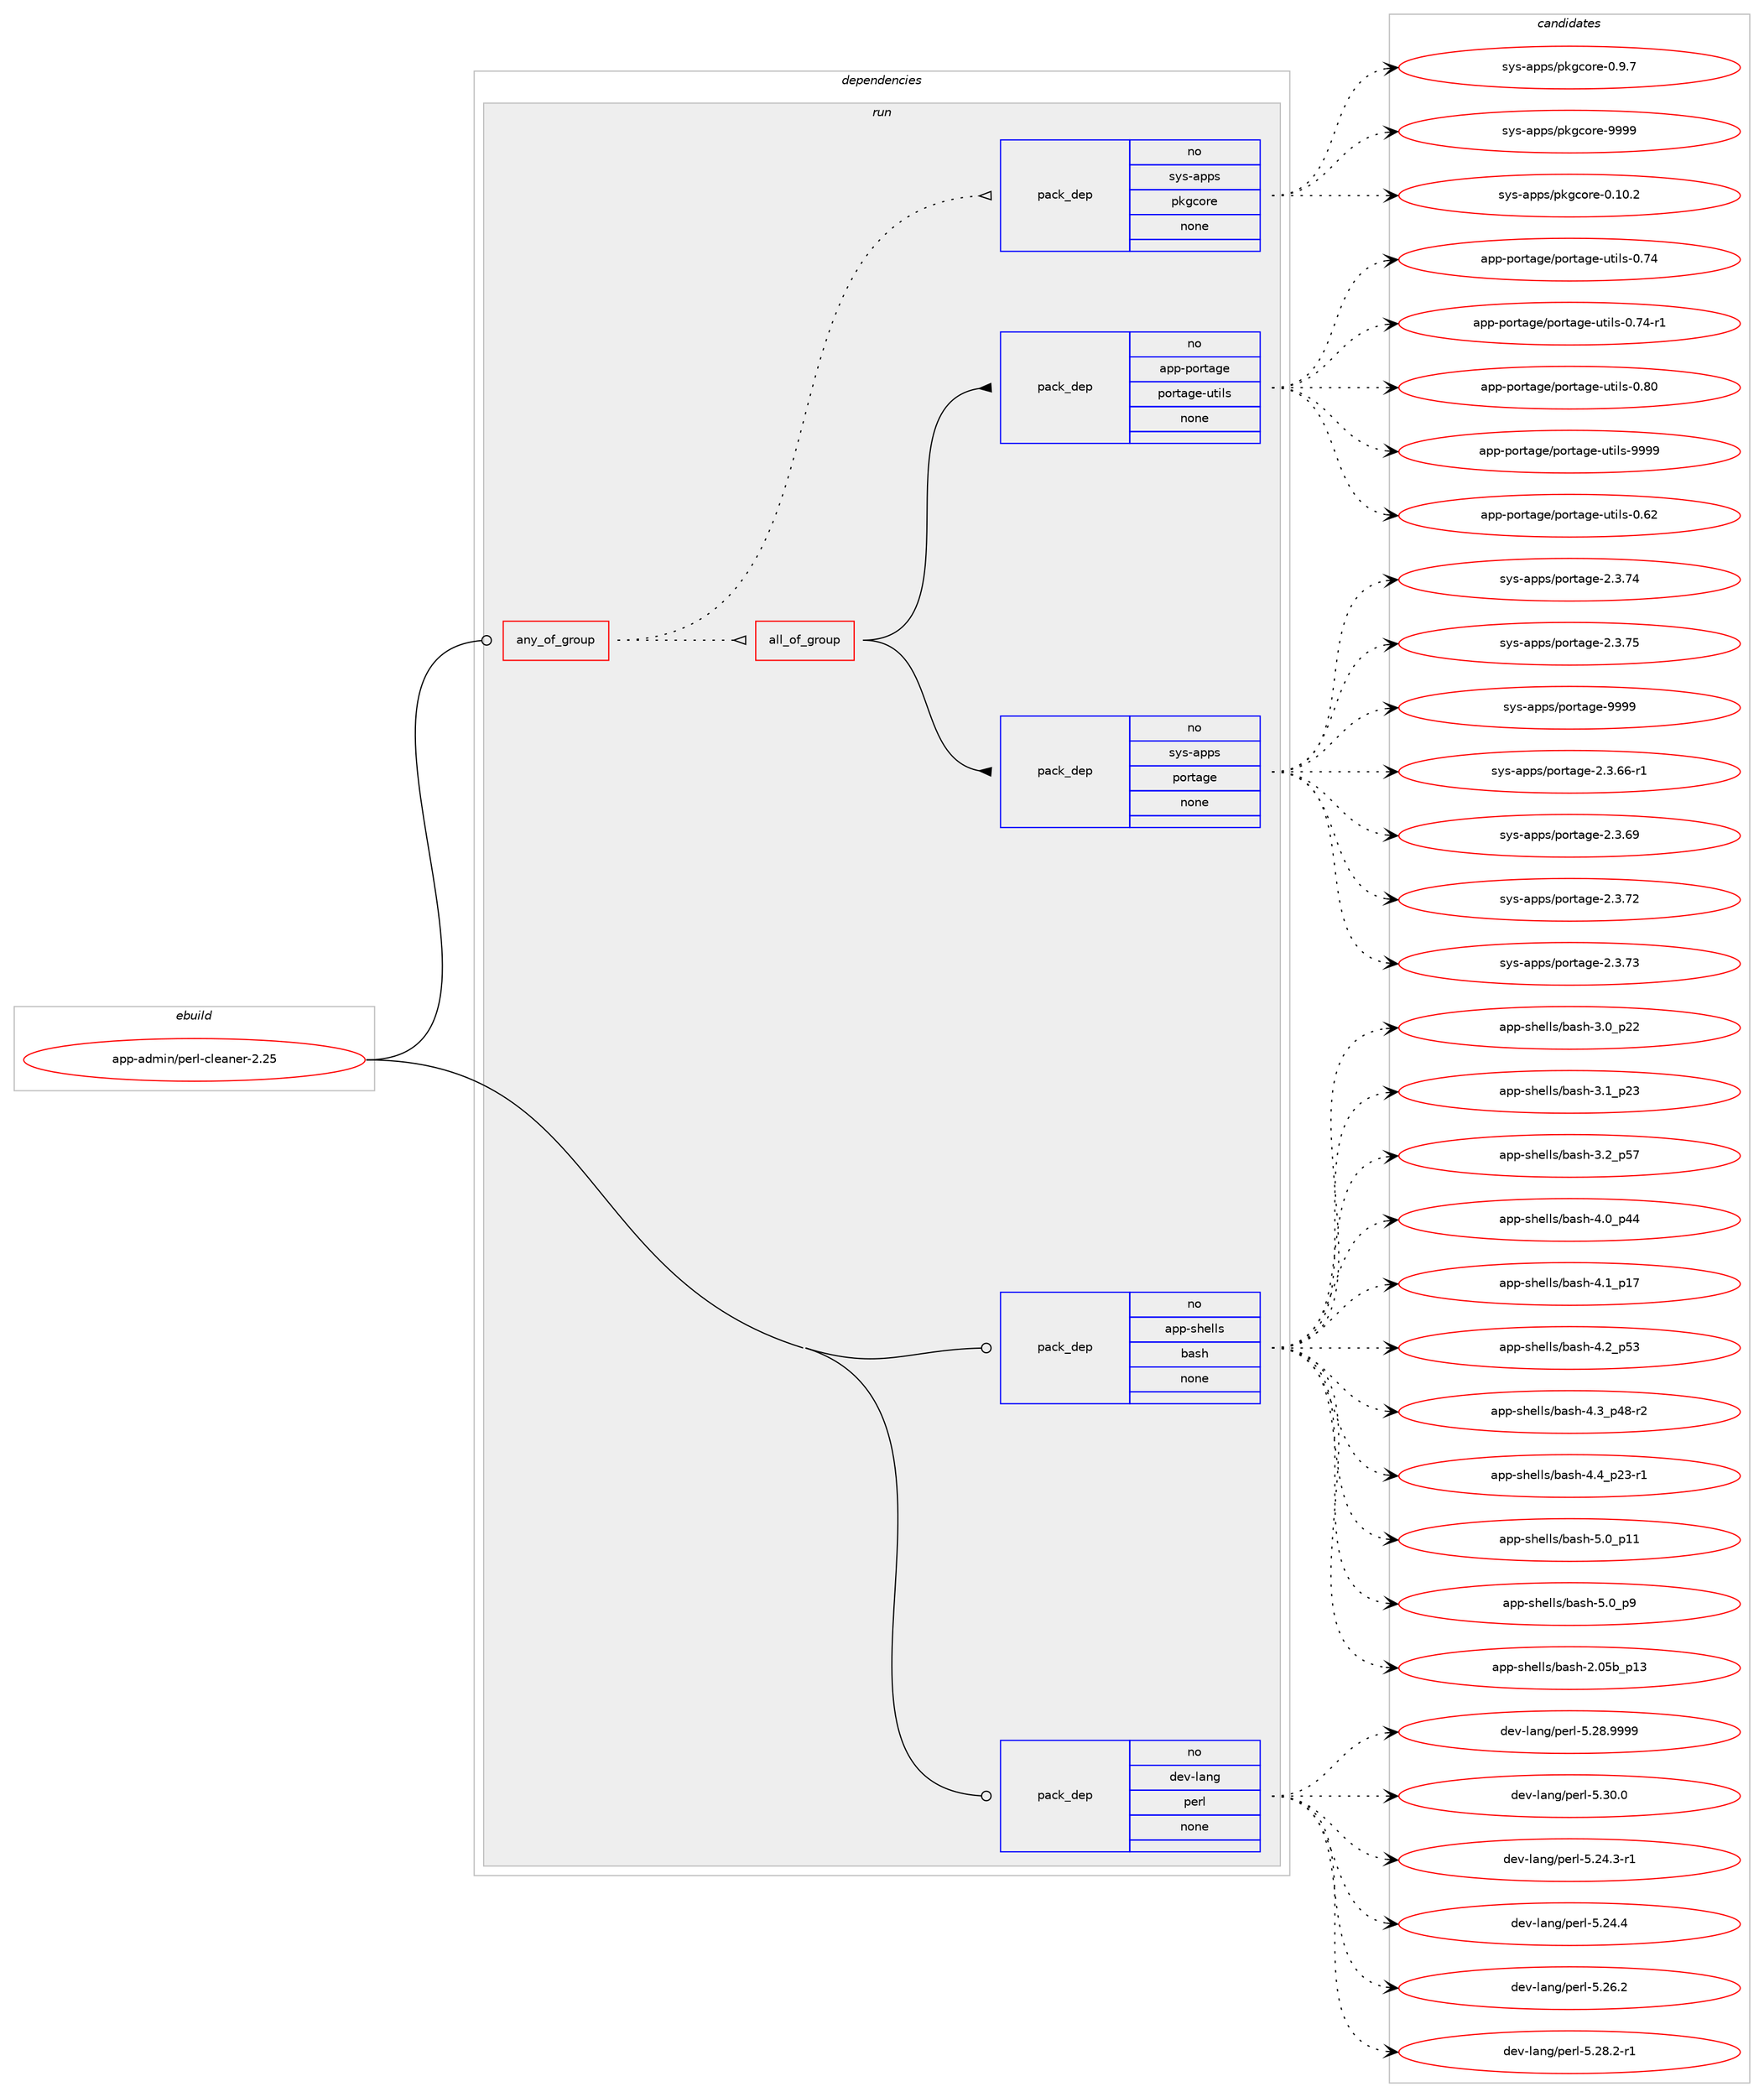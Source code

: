 digraph prolog {

# *************
# Graph options
# *************

newrank=true;
concentrate=true;
compound=true;
graph [rankdir=LR,fontname=Helvetica,fontsize=10,ranksep=1.5];#, ranksep=2.5, nodesep=0.2];
edge  [arrowhead=vee];
node  [fontname=Helvetica,fontsize=10];

# **********
# The ebuild
# **********

subgraph cluster_leftcol {
color=gray;
rank=same;
label=<<i>ebuild</i>>;
id [label="app-admin/perl-cleaner-2.25", color=red, width=4, href="../app-admin/perl-cleaner-2.25.svg"];
}

# ****************
# The dependencies
# ****************

subgraph cluster_midcol {
color=gray;
label=<<i>dependencies</i>>;
subgraph cluster_compile {
fillcolor="#eeeeee";
style=filled;
label=<<i>compile</i>>;
}
subgraph cluster_compileandrun {
fillcolor="#eeeeee";
style=filled;
label=<<i>compile and run</i>>;
}
subgraph cluster_run {
fillcolor="#eeeeee";
style=filled;
label=<<i>run</i>>;
subgraph any2 {
dependency138 [label=<<TABLE BORDER="0" CELLBORDER="1" CELLSPACING="0" CELLPADDING="4"><TR><TD CELLPADDING="10">any_of_group</TD></TR></TABLE>>, shape=none, color=red];subgraph all1 {
dependency139 [label=<<TABLE BORDER="0" CELLBORDER="1" CELLSPACING="0" CELLPADDING="4"><TR><TD CELLPADDING="10">all_of_group</TD></TR></TABLE>>, shape=none, color=red];subgraph pack134 {
dependency140 [label=<<TABLE BORDER="0" CELLBORDER="1" CELLSPACING="0" CELLPADDING="4" WIDTH="220"><TR><TD ROWSPAN="6" CELLPADDING="30">pack_dep</TD></TR><TR><TD WIDTH="110">no</TD></TR><TR><TD>sys-apps</TD></TR><TR><TD>portage</TD></TR><TR><TD>none</TD></TR><TR><TD></TD></TR></TABLE>>, shape=none, color=blue];
}
dependency139:e -> dependency140:w [weight=20,style="solid",arrowhead="inv"];
subgraph pack135 {
dependency141 [label=<<TABLE BORDER="0" CELLBORDER="1" CELLSPACING="0" CELLPADDING="4" WIDTH="220"><TR><TD ROWSPAN="6" CELLPADDING="30">pack_dep</TD></TR><TR><TD WIDTH="110">no</TD></TR><TR><TD>app-portage</TD></TR><TR><TD>portage-utils</TD></TR><TR><TD>none</TD></TR><TR><TD></TD></TR></TABLE>>, shape=none, color=blue];
}
dependency139:e -> dependency141:w [weight=20,style="solid",arrowhead="inv"];
}
dependency138:e -> dependency139:w [weight=20,style="dotted",arrowhead="oinv"];
subgraph pack136 {
dependency142 [label=<<TABLE BORDER="0" CELLBORDER="1" CELLSPACING="0" CELLPADDING="4" WIDTH="220"><TR><TD ROWSPAN="6" CELLPADDING="30">pack_dep</TD></TR><TR><TD WIDTH="110">no</TD></TR><TR><TD>sys-apps</TD></TR><TR><TD>pkgcore</TD></TR><TR><TD>none</TD></TR><TR><TD></TD></TR></TABLE>>, shape=none, color=blue];
}
dependency138:e -> dependency142:w [weight=20,style="dotted",arrowhead="oinv"];
}
id:e -> dependency138:w [weight=20,style="solid",arrowhead="odot"];
subgraph pack137 {
dependency143 [label=<<TABLE BORDER="0" CELLBORDER="1" CELLSPACING="0" CELLPADDING="4" WIDTH="220"><TR><TD ROWSPAN="6" CELLPADDING="30">pack_dep</TD></TR><TR><TD WIDTH="110">no</TD></TR><TR><TD>app-shells</TD></TR><TR><TD>bash</TD></TR><TR><TD>none</TD></TR><TR><TD></TD></TR></TABLE>>, shape=none, color=blue];
}
id:e -> dependency143:w [weight=20,style="solid",arrowhead="odot"];
subgraph pack138 {
dependency144 [label=<<TABLE BORDER="0" CELLBORDER="1" CELLSPACING="0" CELLPADDING="4" WIDTH="220"><TR><TD ROWSPAN="6" CELLPADDING="30">pack_dep</TD></TR><TR><TD WIDTH="110">no</TD></TR><TR><TD>dev-lang</TD></TR><TR><TD>perl</TD></TR><TR><TD>none</TD></TR><TR><TD></TD></TR></TABLE>>, shape=none, color=blue];
}
id:e -> dependency144:w [weight=20,style="solid",arrowhead="odot"];
}
}

# **************
# The candidates
# **************

subgraph cluster_choices {
rank=same;
color=gray;
label=<<i>candidates</i>>;

subgraph choice134 {
color=black;
nodesep=1;
choice11512111545971121121154711211111411697103101455046514654544511449 [label="sys-apps/portage-2.3.66-r1", color=red, width=4,href="../sys-apps/portage-2.3.66-r1.svg"];
choice1151211154597112112115471121111141169710310145504651465457 [label="sys-apps/portage-2.3.69", color=red, width=4,href="../sys-apps/portage-2.3.69.svg"];
choice1151211154597112112115471121111141169710310145504651465550 [label="sys-apps/portage-2.3.72", color=red, width=4,href="../sys-apps/portage-2.3.72.svg"];
choice1151211154597112112115471121111141169710310145504651465551 [label="sys-apps/portage-2.3.73", color=red, width=4,href="../sys-apps/portage-2.3.73.svg"];
choice1151211154597112112115471121111141169710310145504651465552 [label="sys-apps/portage-2.3.74", color=red, width=4,href="../sys-apps/portage-2.3.74.svg"];
choice1151211154597112112115471121111141169710310145504651465553 [label="sys-apps/portage-2.3.75", color=red, width=4,href="../sys-apps/portage-2.3.75.svg"];
choice115121115459711211211547112111114116971031014557575757 [label="sys-apps/portage-9999", color=red, width=4,href="../sys-apps/portage-9999.svg"];
dependency140:e -> choice11512111545971121121154711211111411697103101455046514654544511449:w [style=dotted,weight="100"];
dependency140:e -> choice1151211154597112112115471121111141169710310145504651465457:w [style=dotted,weight="100"];
dependency140:e -> choice1151211154597112112115471121111141169710310145504651465550:w [style=dotted,weight="100"];
dependency140:e -> choice1151211154597112112115471121111141169710310145504651465551:w [style=dotted,weight="100"];
dependency140:e -> choice1151211154597112112115471121111141169710310145504651465552:w [style=dotted,weight="100"];
dependency140:e -> choice1151211154597112112115471121111141169710310145504651465553:w [style=dotted,weight="100"];
dependency140:e -> choice115121115459711211211547112111114116971031014557575757:w [style=dotted,weight="100"];
}
subgraph choice135 {
color=black;
nodesep=1;
choice9711211245112111114116971031014711211111411697103101451171161051081154548465450 [label="app-portage/portage-utils-0.62", color=red, width=4,href="../app-portage/portage-utils-0.62.svg"];
choice9711211245112111114116971031014711211111411697103101451171161051081154548465552 [label="app-portage/portage-utils-0.74", color=red, width=4,href="../app-portage/portage-utils-0.74.svg"];
choice97112112451121111141169710310147112111114116971031014511711610510811545484655524511449 [label="app-portage/portage-utils-0.74-r1", color=red, width=4,href="../app-portage/portage-utils-0.74-r1.svg"];
choice9711211245112111114116971031014711211111411697103101451171161051081154548465648 [label="app-portage/portage-utils-0.80", color=red, width=4,href="../app-portage/portage-utils-0.80.svg"];
choice9711211245112111114116971031014711211111411697103101451171161051081154557575757 [label="app-portage/portage-utils-9999", color=red, width=4,href="../app-portage/portage-utils-9999.svg"];
dependency141:e -> choice9711211245112111114116971031014711211111411697103101451171161051081154548465450:w [style=dotted,weight="100"];
dependency141:e -> choice9711211245112111114116971031014711211111411697103101451171161051081154548465552:w [style=dotted,weight="100"];
dependency141:e -> choice97112112451121111141169710310147112111114116971031014511711610510811545484655524511449:w [style=dotted,weight="100"];
dependency141:e -> choice9711211245112111114116971031014711211111411697103101451171161051081154548465648:w [style=dotted,weight="100"];
dependency141:e -> choice9711211245112111114116971031014711211111411697103101451171161051081154557575757:w [style=dotted,weight="100"];
}
subgraph choice136 {
color=black;
nodesep=1;
choice1151211154597112112115471121071039911111410145484649484650 [label="sys-apps/pkgcore-0.10.2", color=red, width=4,href="../sys-apps/pkgcore-0.10.2.svg"];
choice11512111545971121121154711210710399111114101454846574655 [label="sys-apps/pkgcore-0.9.7", color=red, width=4,href="../sys-apps/pkgcore-0.9.7.svg"];
choice115121115459711211211547112107103991111141014557575757 [label="sys-apps/pkgcore-9999", color=red, width=4,href="../sys-apps/pkgcore-9999.svg"];
dependency142:e -> choice1151211154597112112115471121071039911111410145484649484650:w [style=dotted,weight="100"];
dependency142:e -> choice11512111545971121121154711210710399111114101454846574655:w [style=dotted,weight="100"];
dependency142:e -> choice115121115459711211211547112107103991111141014557575757:w [style=dotted,weight="100"];
}
subgraph choice137 {
color=black;
nodesep=1;
choice9711211245115104101108108115479897115104455046485398951124951 [label="app-shells/bash-2.05b_p13", color=red, width=4,href="../app-shells/bash-2.05b_p13.svg"];
choice971121124511510410110810811547989711510445514648951125050 [label="app-shells/bash-3.0_p22", color=red, width=4,href="../app-shells/bash-3.0_p22.svg"];
choice971121124511510410110810811547989711510445514649951125051 [label="app-shells/bash-3.1_p23", color=red, width=4,href="../app-shells/bash-3.1_p23.svg"];
choice971121124511510410110810811547989711510445514650951125355 [label="app-shells/bash-3.2_p57", color=red, width=4,href="../app-shells/bash-3.2_p57.svg"];
choice971121124511510410110810811547989711510445524648951125252 [label="app-shells/bash-4.0_p44", color=red, width=4,href="../app-shells/bash-4.0_p44.svg"];
choice971121124511510410110810811547989711510445524649951124955 [label="app-shells/bash-4.1_p17", color=red, width=4,href="../app-shells/bash-4.1_p17.svg"];
choice971121124511510410110810811547989711510445524650951125351 [label="app-shells/bash-4.2_p53", color=red, width=4,href="../app-shells/bash-4.2_p53.svg"];
choice9711211245115104101108108115479897115104455246519511252564511450 [label="app-shells/bash-4.3_p48-r2", color=red, width=4,href="../app-shells/bash-4.3_p48-r2.svg"];
choice9711211245115104101108108115479897115104455246529511250514511449 [label="app-shells/bash-4.4_p23-r1", color=red, width=4,href="../app-shells/bash-4.4_p23-r1.svg"];
choice971121124511510410110810811547989711510445534648951124949 [label="app-shells/bash-5.0_p11", color=red, width=4,href="../app-shells/bash-5.0_p11.svg"];
choice9711211245115104101108108115479897115104455346489511257 [label="app-shells/bash-5.0_p9", color=red, width=4,href="../app-shells/bash-5.0_p9.svg"];
dependency143:e -> choice9711211245115104101108108115479897115104455046485398951124951:w [style=dotted,weight="100"];
dependency143:e -> choice971121124511510410110810811547989711510445514648951125050:w [style=dotted,weight="100"];
dependency143:e -> choice971121124511510410110810811547989711510445514649951125051:w [style=dotted,weight="100"];
dependency143:e -> choice971121124511510410110810811547989711510445514650951125355:w [style=dotted,weight="100"];
dependency143:e -> choice971121124511510410110810811547989711510445524648951125252:w [style=dotted,weight="100"];
dependency143:e -> choice971121124511510410110810811547989711510445524649951124955:w [style=dotted,weight="100"];
dependency143:e -> choice971121124511510410110810811547989711510445524650951125351:w [style=dotted,weight="100"];
dependency143:e -> choice9711211245115104101108108115479897115104455246519511252564511450:w [style=dotted,weight="100"];
dependency143:e -> choice9711211245115104101108108115479897115104455246529511250514511449:w [style=dotted,weight="100"];
dependency143:e -> choice971121124511510410110810811547989711510445534648951124949:w [style=dotted,weight="100"];
dependency143:e -> choice9711211245115104101108108115479897115104455346489511257:w [style=dotted,weight="100"];
}
subgraph choice138 {
color=black;
nodesep=1;
choice100101118451089711010347112101114108455346505246514511449 [label="dev-lang/perl-5.24.3-r1", color=red, width=4,href="../dev-lang/perl-5.24.3-r1.svg"];
choice10010111845108971101034711210111410845534650524652 [label="dev-lang/perl-5.24.4", color=red, width=4,href="../dev-lang/perl-5.24.4.svg"];
choice10010111845108971101034711210111410845534650544650 [label="dev-lang/perl-5.26.2", color=red, width=4,href="../dev-lang/perl-5.26.2.svg"];
choice100101118451089711010347112101114108455346505646504511449 [label="dev-lang/perl-5.28.2-r1", color=red, width=4,href="../dev-lang/perl-5.28.2-r1.svg"];
choice10010111845108971101034711210111410845534650564657575757 [label="dev-lang/perl-5.28.9999", color=red, width=4,href="../dev-lang/perl-5.28.9999.svg"];
choice10010111845108971101034711210111410845534651484648 [label="dev-lang/perl-5.30.0", color=red, width=4,href="../dev-lang/perl-5.30.0.svg"];
dependency144:e -> choice100101118451089711010347112101114108455346505246514511449:w [style=dotted,weight="100"];
dependency144:e -> choice10010111845108971101034711210111410845534650524652:w [style=dotted,weight="100"];
dependency144:e -> choice10010111845108971101034711210111410845534650544650:w [style=dotted,weight="100"];
dependency144:e -> choice100101118451089711010347112101114108455346505646504511449:w [style=dotted,weight="100"];
dependency144:e -> choice10010111845108971101034711210111410845534650564657575757:w [style=dotted,weight="100"];
dependency144:e -> choice10010111845108971101034711210111410845534651484648:w [style=dotted,weight="100"];
}
}

}
